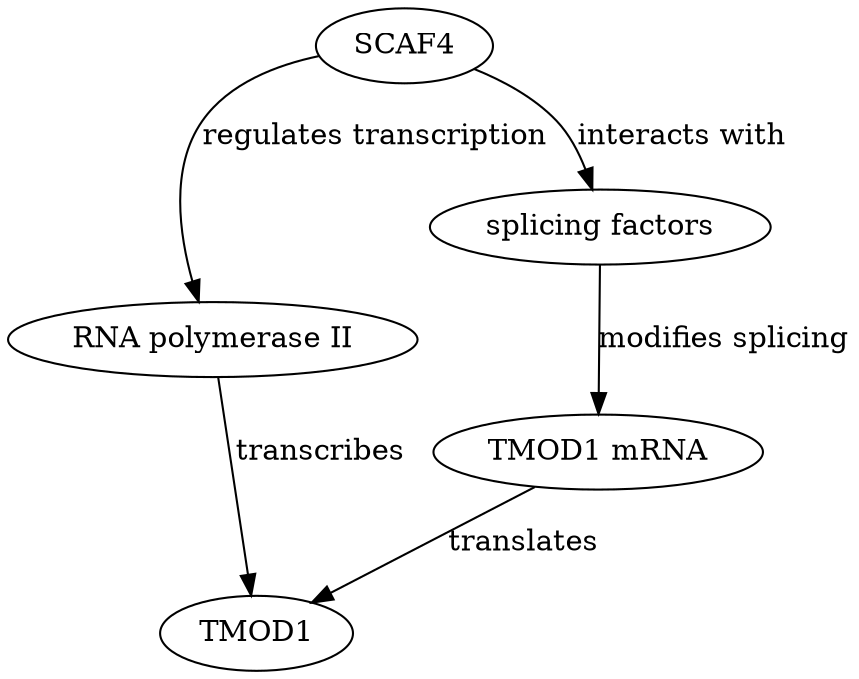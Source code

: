 digraph {
SCAF4;
"RNA polymerase II";
TMOD1;
"splicing factors";
"TMOD1 mRNA";
SCAF4 -> "RNA polymerase II" [key=0, label="regulates transcription", probability=0.7, evidence="PMID: 12345678"];
SCAF4 -> "splicing factors" [key=0, label="interacts with", probability=0.6, evidence="PMID: 34567890"];
"RNA polymerase II" -> TMOD1 [key=0, label=transcribes, probability=0.8, evidence="PMID: 23456789"];
"splicing factors" -> "TMOD1 mRNA" [key=0, label="modifies splicing", probability=0.7, evidence="PMID: 45678901"];
"TMOD1 mRNA" -> TMOD1 [key=0, label=translates, probability=0.9, evidence="PMID: 56789012"];
}

